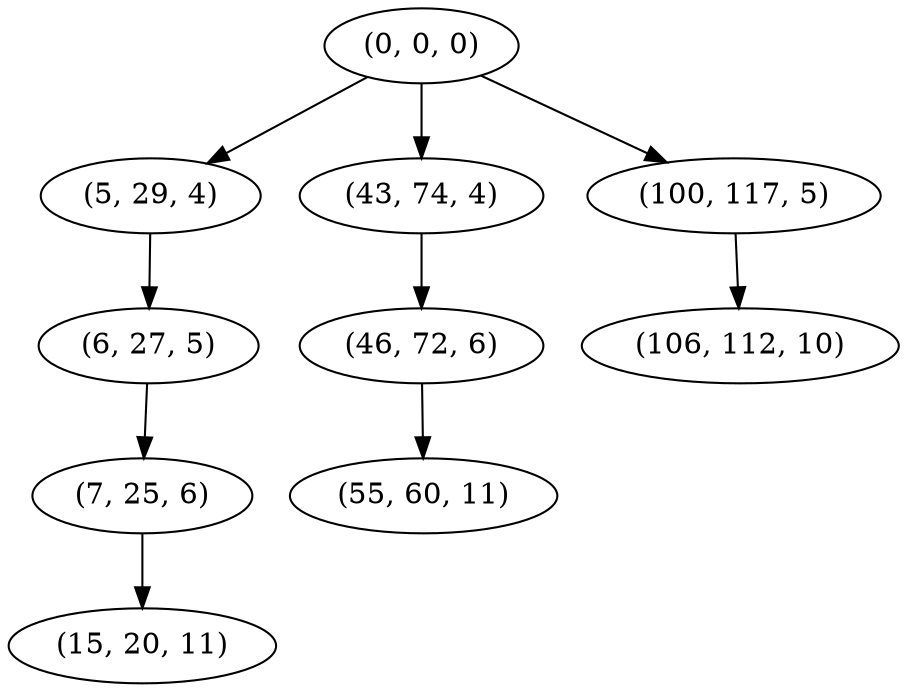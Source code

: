 digraph tree {
    "(0, 0, 0)";
    "(5, 29, 4)";
    "(6, 27, 5)";
    "(7, 25, 6)";
    "(15, 20, 11)";
    "(43, 74, 4)";
    "(46, 72, 6)";
    "(55, 60, 11)";
    "(100, 117, 5)";
    "(106, 112, 10)";
    "(0, 0, 0)" -> "(5, 29, 4)";
    "(0, 0, 0)" -> "(43, 74, 4)";
    "(0, 0, 0)" -> "(100, 117, 5)";
    "(5, 29, 4)" -> "(6, 27, 5)";
    "(6, 27, 5)" -> "(7, 25, 6)";
    "(7, 25, 6)" -> "(15, 20, 11)";
    "(43, 74, 4)" -> "(46, 72, 6)";
    "(46, 72, 6)" -> "(55, 60, 11)";
    "(100, 117, 5)" -> "(106, 112, 10)";
}
